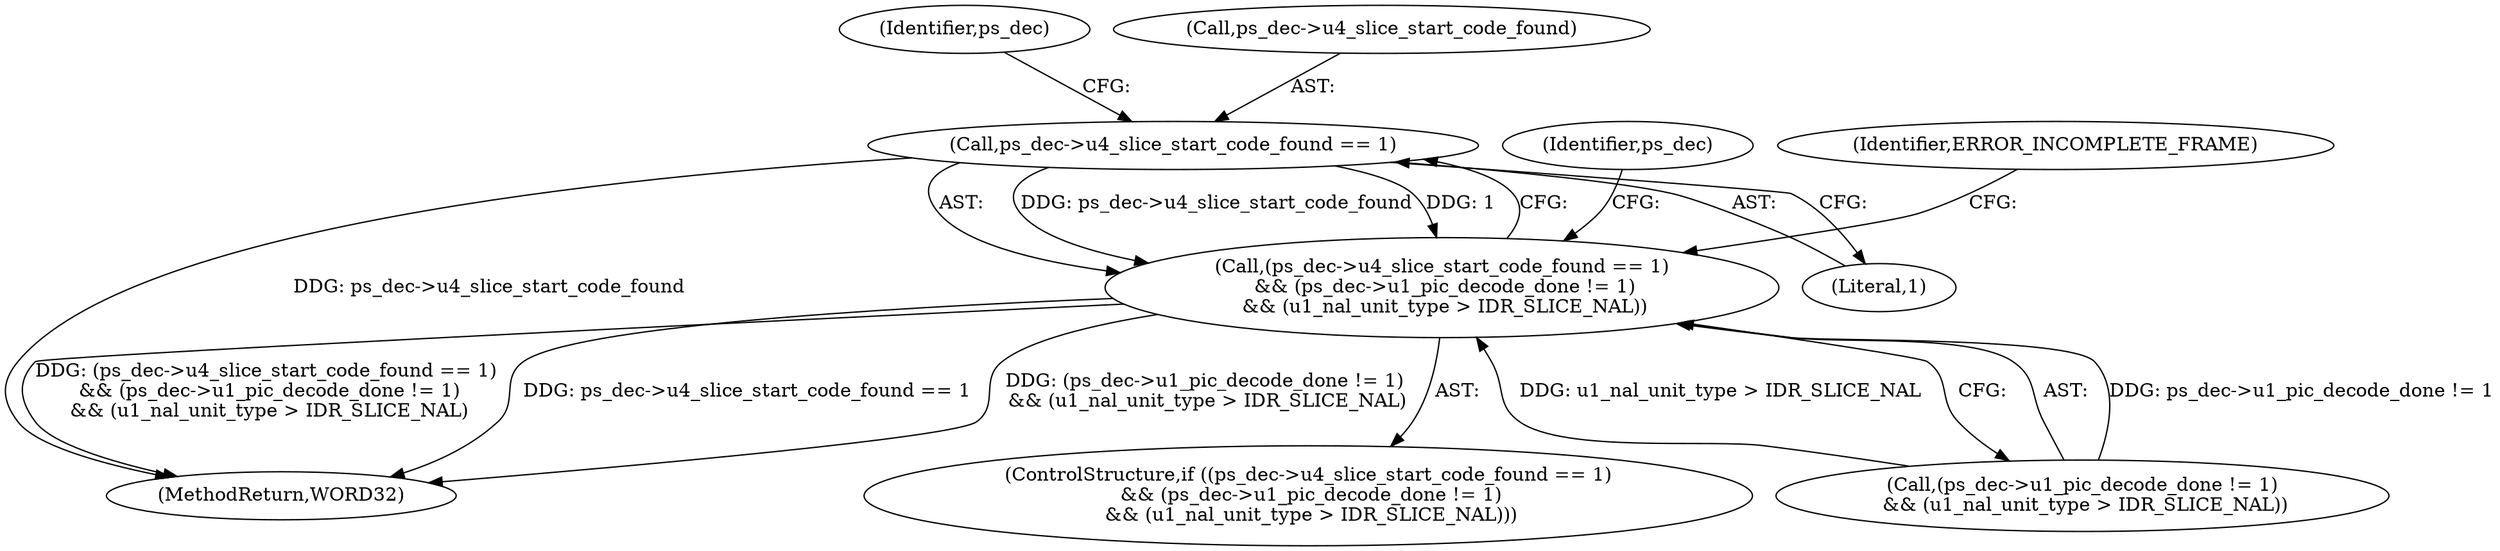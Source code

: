 digraph "0_Android_0b23c81c3dd9ec38f7e6806a3955fed1925541a0_0@pointer" {
"1000180" [label="(Call,ps_dec->u4_slice_start_code_found == 1)"];
"1000179" [label="(Call,(ps_dec->u4_slice_start_code_found == 1)\n && (ps_dec->u1_pic_decode_done != 1)\n && (u1_nal_unit_type > IDR_SLICE_NAL))"];
"1000199" [label="(Identifier,ps_dec)"];
"1000180" [label="(Call,ps_dec->u4_slice_start_code_found == 1)"];
"1000385" [label="(MethodReturn,WORD32)"];
"1000178" [label="(ControlStructure,if ((ps_dec->u4_slice_start_code_found == 1)\n && (ps_dec->u1_pic_decode_done != 1)\n && (u1_nal_unit_type > IDR_SLICE_NAL)))"];
"1000188" [label="(Identifier,ps_dec)"];
"1000196" [label="(Identifier,ERROR_INCOMPLETE_FRAME)"];
"1000181" [label="(Call,ps_dec->u4_slice_start_code_found)"];
"1000184" [label="(Literal,1)"];
"1000185" [label="(Call,(ps_dec->u1_pic_decode_done != 1)\n && (u1_nal_unit_type > IDR_SLICE_NAL))"];
"1000179" [label="(Call,(ps_dec->u4_slice_start_code_found == 1)\n && (ps_dec->u1_pic_decode_done != 1)\n && (u1_nal_unit_type > IDR_SLICE_NAL))"];
"1000180" -> "1000179"  [label="AST: "];
"1000180" -> "1000184"  [label="CFG: "];
"1000181" -> "1000180"  [label="AST: "];
"1000184" -> "1000180"  [label="AST: "];
"1000188" -> "1000180"  [label="CFG: "];
"1000179" -> "1000180"  [label="CFG: "];
"1000180" -> "1000385"  [label="DDG: ps_dec->u4_slice_start_code_found"];
"1000180" -> "1000179"  [label="DDG: ps_dec->u4_slice_start_code_found"];
"1000180" -> "1000179"  [label="DDG: 1"];
"1000179" -> "1000178"  [label="AST: "];
"1000179" -> "1000185"  [label="CFG: "];
"1000185" -> "1000179"  [label="AST: "];
"1000196" -> "1000179"  [label="CFG: "];
"1000199" -> "1000179"  [label="CFG: "];
"1000179" -> "1000385"  [label="DDG: (ps_dec->u1_pic_decode_done != 1)\n && (u1_nal_unit_type > IDR_SLICE_NAL)"];
"1000179" -> "1000385"  [label="DDG: (ps_dec->u4_slice_start_code_found == 1)\n && (ps_dec->u1_pic_decode_done != 1)\n && (u1_nal_unit_type > IDR_SLICE_NAL)"];
"1000179" -> "1000385"  [label="DDG: ps_dec->u4_slice_start_code_found == 1"];
"1000185" -> "1000179"  [label="DDG: ps_dec->u1_pic_decode_done != 1"];
"1000185" -> "1000179"  [label="DDG: u1_nal_unit_type > IDR_SLICE_NAL"];
}
